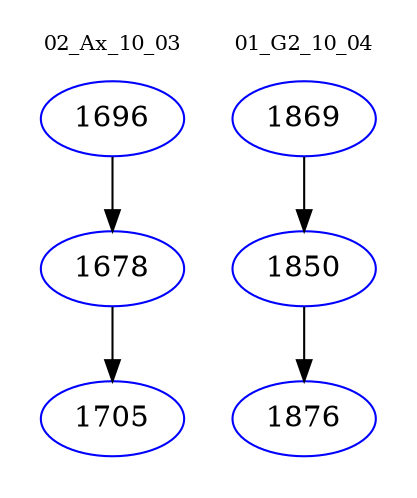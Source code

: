 digraph{
subgraph cluster_0 {
color = white
label = "02_Ax_10_03";
fontsize=10;
T0_1696 [label="1696", color="blue"]
T0_1696 -> T0_1678 [color="black"]
T0_1678 [label="1678", color="blue"]
T0_1678 -> T0_1705 [color="black"]
T0_1705 [label="1705", color="blue"]
}
subgraph cluster_1 {
color = white
label = "01_G2_10_04";
fontsize=10;
T1_1869 [label="1869", color="blue"]
T1_1869 -> T1_1850 [color="black"]
T1_1850 [label="1850", color="blue"]
T1_1850 -> T1_1876 [color="black"]
T1_1876 [label="1876", color="blue"]
}
}
